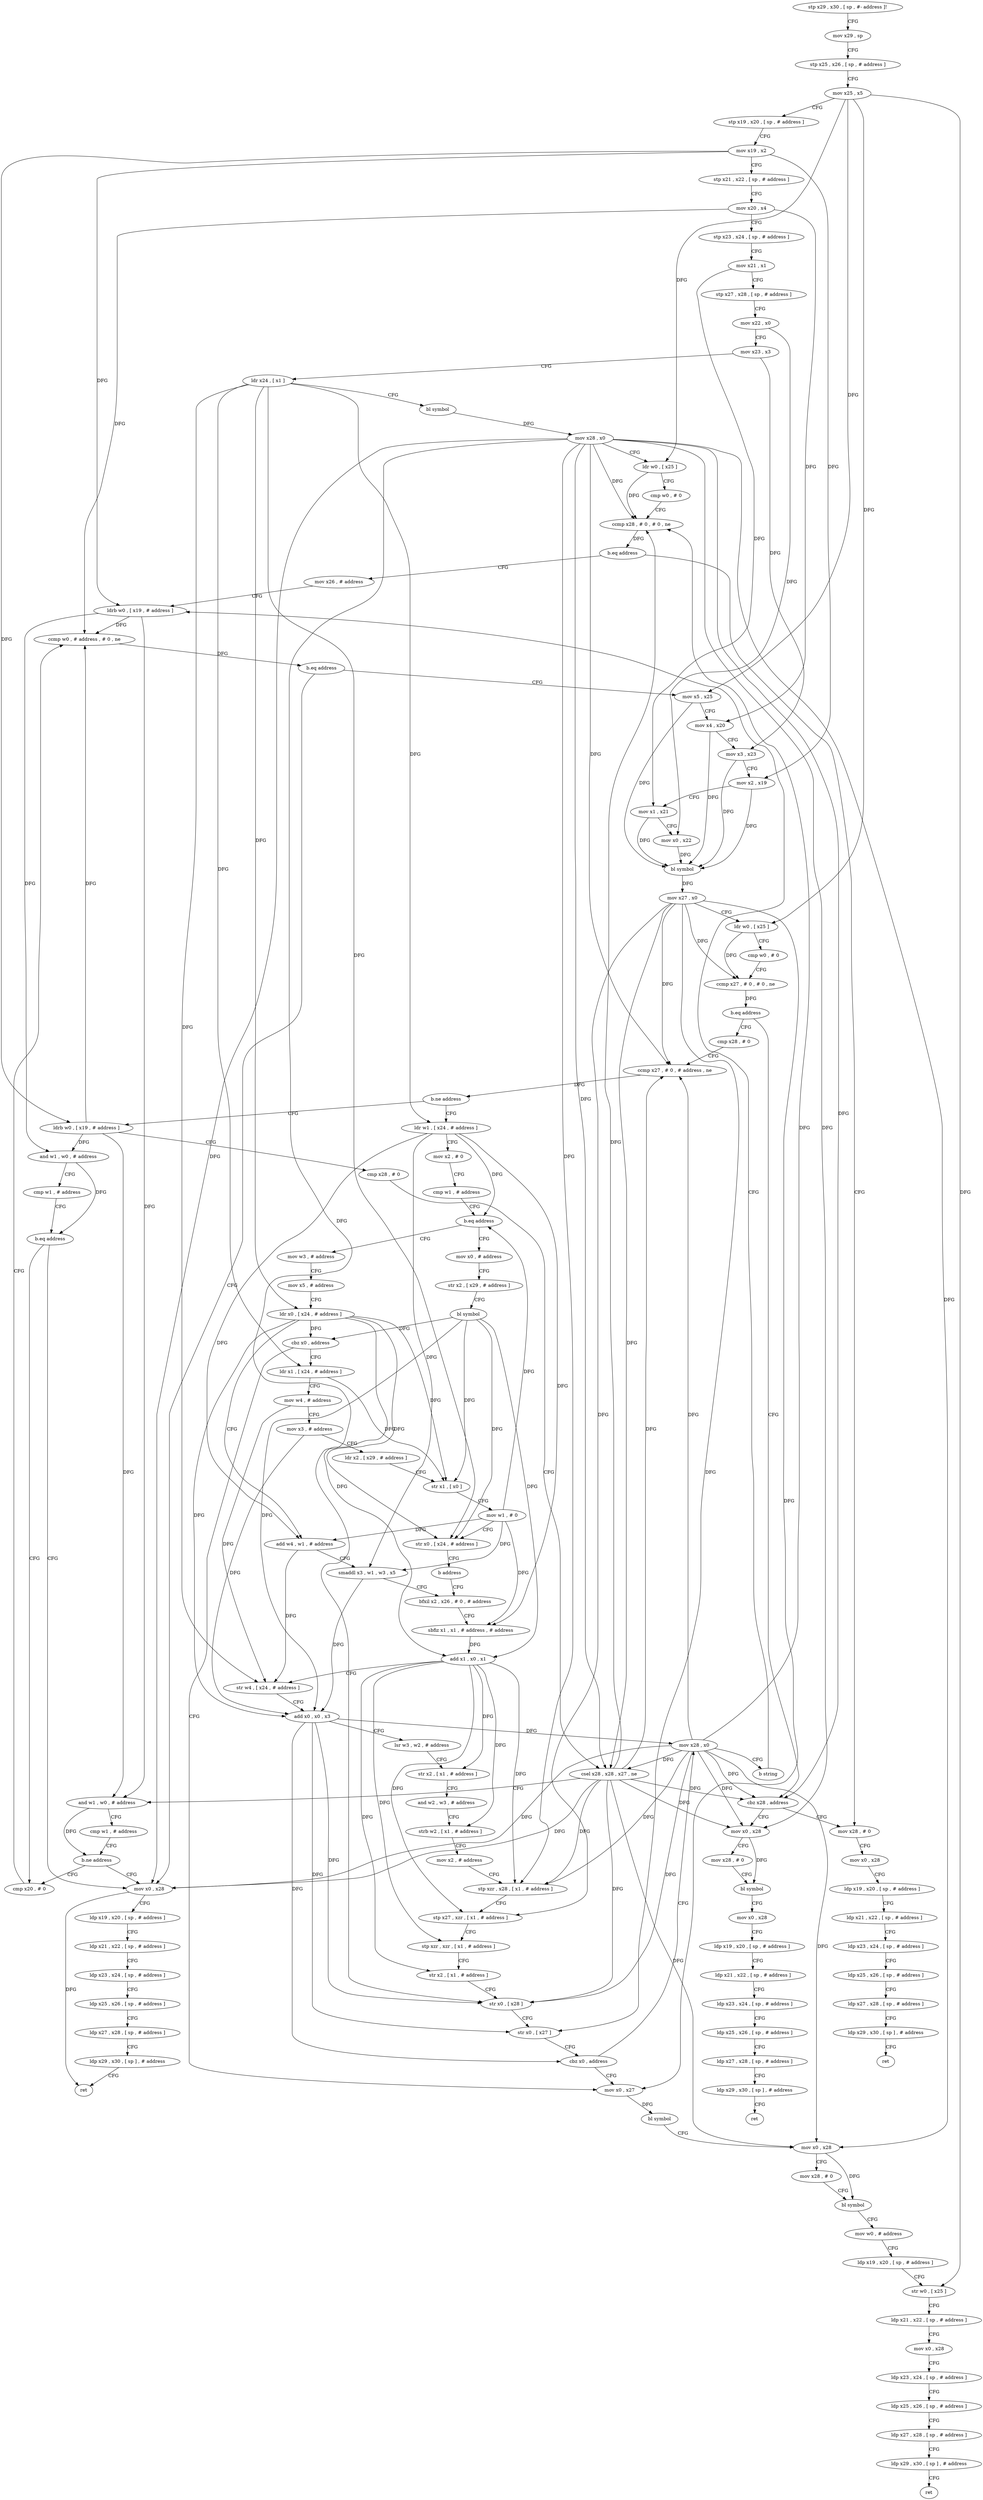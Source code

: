 digraph "func" {
"4413056" [label = "stp x29 , x30 , [ sp , #- address ]!" ]
"4413060" [label = "mov x29 , sp" ]
"4413064" [label = "stp x25 , x26 , [ sp , # address ]" ]
"4413068" [label = "mov x25 , x5" ]
"4413072" [label = "stp x19 , x20 , [ sp , # address ]" ]
"4413076" [label = "mov x19 , x2" ]
"4413080" [label = "stp x21 , x22 , [ sp , # address ]" ]
"4413084" [label = "mov x20 , x4" ]
"4413088" [label = "stp x23 , x24 , [ sp , # address ]" ]
"4413092" [label = "mov x21 , x1" ]
"4413096" [label = "stp x27 , x28 , [ sp , # address ]" ]
"4413100" [label = "mov x22 , x0" ]
"4413104" [label = "mov x23 , x3" ]
"4413108" [label = "ldr x24 , [ x1 ]" ]
"4413112" [label = "bl symbol" ]
"4413116" [label = "mov x28 , x0" ]
"4413120" [label = "ldr w0 , [ x25 ]" ]
"4413124" [label = "cmp w0 , # 0" ]
"4413128" [label = "ccmp x28 , # 0 , # 0 , ne" ]
"4413132" [label = "b.eq address" ]
"4413560" [label = "mov x28 , # 0" ]
"4413136" [label = "mov x26 , # address" ]
"4413564" [label = "mov x0 , x28" ]
"4413568" [label = "ldp x19 , x20 , [ sp , # address ]" ]
"4413572" [label = "ldp x21 , x22 , [ sp , # address ]" ]
"4413576" [label = "ldp x23 , x24 , [ sp , # address ]" ]
"4413580" [label = "ldp x25 , x26 , [ sp , # address ]" ]
"4413584" [label = "ldp x27 , x28 , [ sp , # address ]" ]
"4413588" [label = "ldp x29 , x30 , [ sp ] , # address" ]
"4413592" [label = "ret" ]
"4413140" [label = "ldrb w0 , [ x19 , # address ]" ]
"4413252" [label = "mov x0 , x28" ]
"4413256" [label = "ldp x19 , x20 , [ sp , # address ]" ]
"4413260" [label = "ldp x21 , x22 , [ sp , # address ]" ]
"4413264" [label = "ldp x23 , x24 , [ sp , # address ]" ]
"4413268" [label = "ldp x25 , x26 , [ sp , # address ]" ]
"4413272" [label = "ldp x27 , x28 , [ sp , # address ]" ]
"4413276" [label = "ldp x29 , x30 , [ sp ] , # address" ]
"4413280" [label = "ret" ]
"4413156" [label = "cmp x20 , # 0" ]
"4413160" [label = "ccmp w0 , # address , # 0 , ne" ]
"4413164" [label = "b.eq address" ]
"4413168" [label = "mov x5 , x25" ]
"4413172" [label = "mov x4 , x20" ]
"4413176" [label = "mov x3 , x23" ]
"4413180" [label = "mov x2 , x19" ]
"4413184" [label = "mov x1 , x21" ]
"4413188" [label = "mov x0 , x22" ]
"4413192" [label = "bl symbol" ]
"4413196" [label = "mov x27 , x0" ]
"4413200" [label = "ldr w0 , [ x25 ]" ]
"4413204" [label = "cmp w0 , # 0" ]
"4413208" [label = "ccmp x27 , # 0 , # 0 , ne" ]
"4413212" [label = "b.eq address" ]
"4413512" [label = "cbz x28 , address" ]
"4413216" [label = "cmp x28 , # 0" ]
"4413516" [label = "mov x0 , x28" ]
"4413220" [label = "ccmp x27 , # 0 , # address , ne" ]
"4413224" [label = "b.ne address" ]
"4413288" [label = "ldr w1 , [ x24 , # address ]" ]
"4413228" [label = "ldrb w0 , [ x19 , # address ]" ]
"4413520" [label = "mov x28 , # 0" ]
"4413524" [label = "bl symbol" ]
"4413528" [label = "mov x0 , x28" ]
"4413532" [label = "ldp x19 , x20 , [ sp , # address ]" ]
"4413536" [label = "ldp x21 , x22 , [ sp , # address ]" ]
"4413540" [label = "ldp x23 , x24 , [ sp , # address ]" ]
"4413544" [label = "ldp x25 , x26 , [ sp , # address ]" ]
"4413548" [label = "ldp x27 , x28 , [ sp , # address ]" ]
"4413552" [label = "ldp x29 , x30 , [ sp ] , # address" ]
"4413556" [label = "ret" ]
"4413292" [label = "mov x2 , # 0" ]
"4413296" [label = "cmp w1 , # address" ]
"4413300" [label = "b.eq address" ]
"4413400" [label = "mov x0 , # address" ]
"4413304" [label = "mov w3 , # address" ]
"4413232" [label = "cmp x28 , # 0" ]
"4413236" [label = "csel x28 , x28 , x27 , ne" ]
"4413240" [label = "and w1 , w0 , # address" ]
"4413244" [label = "cmp w1 , # address" ]
"4413248" [label = "b.ne address" ]
"4413404" [label = "str x2 , [ x29 , # address ]" ]
"4413408" [label = "bl symbol" ]
"4413412" [label = "cbz x0 , address" ]
"4413448" [label = "mov x0 , x27" ]
"4413416" [label = "ldr x1 , [ x24 , # address ]" ]
"4413308" [label = "mov x5 , # address" ]
"4413312" [label = "ldr x0 , [ x24 , # address ]" ]
"4413316" [label = "add w4 , w1 , # address" ]
"4413320" [label = "smaddl x3 , w1 , w3 , x5" ]
"4413324" [label = "bfxil x2 , x26 , # 0 , # address" ]
"4413452" [label = "bl symbol" ]
"4413456" [label = "mov x0 , x28" ]
"4413460" [label = "mov x28 , # 0" ]
"4413464" [label = "bl symbol" ]
"4413468" [label = "mov w0 , # address" ]
"4413472" [label = "ldp x19 , x20 , [ sp , # address ]" ]
"4413476" [label = "str w0 , [ x25 ]" ]
"4413480" [label = "ldp x21 , x22 , [ sp , # address ]" ]
"4413484" [label = "mov x0 , x28" ]
"4413488" [label = "ldp x23 , x24 , [ sp , # address ]" ]
"4413492" [label = "ldp x25 , x26 , [ sp , # address ]" ]
"4413496" [label = "ldp x27 , x28 , [ sp , # address ]" ]
"4413500" [label = "ldp x29 , x30 , [ sp ] , # address" ]
"4413504" [label = "ret" ]
"4413420" [label = "mov w4 , # address" ]
"4413424" [label = "mov x3 , # address" ]
"4413428" [label = "ldr x2 , [ x29 , # address ]" ]
"4413432" [label = "str x1 , [ x0 ]" ]
"4413436" [label = "mov w1 , # 0" ]
"4413440" [label = "str x0 , [ x24 , # address ]" ]
"4413444" [label = "b address" ]
"4413392" [label = "mov x28 , x0" ]
"4413396" [label = "b string" ]
"4413328" [label = "sbfiz x1 , x1 , # address , # address" ]
"4413332" [label = "add x1 , x0 , x1" ]
"4413336" [label = "str w4 , [ x24 , # address ]" ]
"4413340" [label = "add x0 , x0 , x3" ]
"4413344" [label = "lsr w3 , w2 , # address" ]
"4413348" [label = "str x2 , [ x1 , # address ]" ]
"4413352" [label = "and w2 , w3 , # address" ]
"4413356" [label = "strb w2 , [ x1 , # address ]" ]
"4413360" [label = "mov x2 , # address" ]
"4413364" [label = "stp xzr , x28 , [ x1 , # address ]" ]
"4413368" [label = "stp x27 , xzr , [ x1 , # address ]" ]
"4413372" [label = "stp xzr , xzr , [ x1 , # address ]" ]
"4413376" [label = "str x2 , [ x1 , # address ]" ]
"4413380" [label = "str x0 , [ x28 ]" ]
"4413384" [label = "str x0 , [ x27 ]" ]
"4413388" [label = "cbz x0 , address" ]
"4413144" [label = "and w1 , w0 , # address" ]
"4413148" [label = "cmp w1 , # address" ]
"4413152" [label = "b.eq address" ]
"4413056" -> "4413060" [ label = "CFG" ]
"4413060" -> "4413064" [ label = "CFG" ]
"4413064" -> "4413068" [ label = "CFG" ]
"4413068" -> "4413072" [ label = "CFG" ]
"4413068" -> "4413120" [ label = "DFG" ]
"4413068" -> "4413168" [ label = "DFG" ]
"4413068" -> "4413200" [ label = "DFG" ]
"4413068" -> "4413476" [ label = "DFG" ]
"4413072" -> "4413076" [ label = "CFG" ]
"4413076" -> "4413080" [ label = "CFG" ]
"4413076" -> "4413140" [ label = "DFG" ]
"4413076" -> "4413180" [ label = "DFG" ]
"4413076" -> "4413228" [ label = "DFG" ]
"4413080" -> "4413084" [ label = "CFG" ]
"4413084" -> "4413088" [ label = "CFG" ]
"4413084" -> "4413160" [ label = "DFG" ]
"4413084" -> "4413172" [ label = "DFG" ]
"4413088" -> "4413092" [ label = "CFG" ]
"4413092" -> "4413096" [ label = "CFG" ]
"4413092" -> "4413184" [ label = "DFG" ]
"4413096" -> "4413100" [ label = "CFG" ]
"4413100" -> "4413104" [ label = "CFG" ]
"4413100" -> "4413188" [ label = "DFG" ]
"4413104" -> "4413108" [ label = "CFG" ]
"4413104" -> "4413176" [ label = "DFG" ]
"4413108" -> "4413112" [ label = "CFG" ]
"4413108" -> "4413288" [ label = "DFG" ]
"4413108" -> "4413312" [ label = "DFG" ]
"4413108" -> "4413416" [ label = "DFG" ]
"4413108" -> "4413440" [ label = "DFG" ]
"4413108" -> "4413336" [ label = "DFG" ]
"4413112" -> "4413116" [ label = "DFG" ]
"4413116" -> "4413120" [ label = "CFG" ]
"4413116" -> "4413128" [ label = "DFG" ]
"4413116" -> "4413252" [ label = "DFG" ]
"4413116" -> "4413512" [ label = "DFG" ]
"4413116" -> "4413220" [ label = "DFG" ]
"4413116" -> "4413516" [ label = "DFG" ]
"4413116" -> "4413236" [ label = "DFG" ]
"4413116" -> "4413456" [ label = "DFG" ]
"4413116" -> "4413364" [ label = "DFG" ]
"4413116" -> "4413380" [ label = "DFG" ]
"4413120" -> "4413124" [ label = "CFG" ]
"4413120" -> "4413128" [ label = "DFG" ]
"4413124" -> "4413128" [ label = "CFG" ]
"4413128" -> "4413132" [ label = "DFG" ]
"4413132" -> "4413560" [ label = "CFG" ]
"4413132" -> "4413136" [ label = "CFG" ]
"4413560" -> "4413564" [ label = "CFG" ]
"4413136" -> "4413140" [ label = "CFG" ]
"4413564" -> "4413568" [ label = "CFG" ]
"4413568" -> "4413572" [ label = "CFG" ]
"4413572" -> "4413576" [ label = "CFG" ]
"4413576" -> "4413580" [ label = "CFG" ]
"4413580" -> "4413584" [ label = "CFG" ]
"4413584" -> "4413588" [ label = "CFG" ]
"4413588" -> "4413592" [ label = "CFG" ]
"4413140" -> "4413144" [ label = "DFG" ]
"4413140" -> "4413160" [ label = "DFG" ]
"4413140" -> "4413240" [ label = "DFG" ]
"4413252" -> "4413256" [ label = "CFG" ]
"4413252" -> "4413280" [ label = "DFG" ]
"4413256" -> "4413260" [ label = "CFG" ]
"4413260" -> "4413264" [ label = "CFG" ]
"4413264" -> "4413268" [ label = "CFG" ]
"4413268" -> "4413272" [ label = "CFG" ]
"4413272" -> "4413276" [ label = "CFG" ]
"4413276" -> "4413280" [ label = "CFG" ]
"4413156" -> "4413160" [ label = "CFG" ]
"4413160" -> "4413164" [ label = "DFG" ]
"4413164" -> "4413252" [ label = "CFG" ]
"4413164" -> "4413168" [ label = "CFG" ]
"4413168" -> "4413172" [ label = "CFG" ]
"4413168" -> "4413192" [ label = "DFG" ]
"4413172" -> "4413176" [ label = "CFG" ]
"4413172" -> "4413192" [ label = "DFG" ]
"4413176" -> "4413180" [ label = "CFG" ]
"4413176" -> "4413192" [ label = "DFG" ]
"4413180" -> "4413184" [ label = "CFG" ]
"4413180" -> "4413192" [ label = "DFG" ]
"4413184" -> "4413188" [ label = "CFG" ]
"4413184" -> "4413192" [ label = "DFG" ]
"4413188" -> "4413192" [ label = "DFG" ]
"4413192" -> "4413196" [ label = "DFG" ]
"4413196" -> "4413200" [ label = "CFG" ]
"4413196" -> "4413208" [ label = "DFG" ]
"4413196" -> "4413220" [ label = "DFG" ]
"4413196" -> "4413236" [ label = "DFG" ]
"4413196" -> "4413448" [ label = "DFG" ]
"4413196" -> "4413368" [ label = "DFG" ]
"4413196" -> "4413384" [ label = "DFG" ]
"4413200" -> "4413204" [ label = "CFG" ]
"4413200" -> "4413208" [ label = "DFG" ]
"4413204" -> "4413208" [ label = "CFG" ]
"4413208" -> "4413212" [ label = "DFG" ]
"4413212" -> "4413512" [ label = "CFG" ]
"4413212" -> "4413216" [ label = "CFG" ]
"4413512" -> "4413560" [ label = "CFG" ]
"4413512" -> "4413516" [ label = "CFG" ]
"4413216" -> "4413220" [ label = "CFG" ]
"4413516" -> "4413520" [ label = "CFG" ]
"4413516" -> "4413524" [ label = "DFG" ]
"4413220" -> "4413224" [ label = "DFG" ]
"4413224" -> "4413288" [ label = "CFG" ]
"4413224" -> "4413228" [ label = "CFG" ]
"4413288" -> "4413292" [ label = "CFG" ]
"4413288" -> "4413300" [ label = "DFG" ]
"4413288" -> "4413316" [ label = "DFG" ]
"4413288" -> "4413320" [ label = "DFG" ]
"4413288" -> "4413328" [ label = "DFG" ]
"4413228" -> "4413232" [ label = "CFG" ]
"4413228" -> "4413144" [ label = "DFG" ]
"4413228" -> "4413160" [ label = "DFG" ]
"4413228" -> "4413240" [ label = "DFG" ]
"4413520" -> "4413524" [ label = "CFG" ]
"4413524" -> "4413528" [ label = "CFG" ]
"4413528" -> "4413532" [ label = "CFG" ]
"4413532" -> "4413536" [ label = "CFG" ]
"4413536" -> "4413540" [ label = "CFG" ]
"4413540" -> "4413544" [ label = "CFG" ]
"4413544" -> "4413548" [ label = "CFG" ]
"4413548" -> "4413552" [ label = "CFG" ]
"4413552" -> "4413556" [ label = "CFG" ]
"4413292" -> "4413296" [ label = "CFG" ]
"4413296" -> "4413300" [ label = "CFG" ]
"4413300" -> "4413400" [ label = "CFG" ]
"4413300" -> "4413304" [ label = "CFG" ]
"4413400" -> "4413404" [ label = "CFG" ]
"4413304" -> "4413308" [ label = "CFG" ]
"4413232" -> "4413236" [ label = "CFG" ]
"4413236" -> "4413240" [ label = "CFG" ]
"4413236" -> "4413128" [ label = "DFG" ]
"4413236" -> "4413252" [ label = "DFG" ]
"4413236" -> "4413512" [ label = "DFG" ]
"4413236" -> "4413220" [ label = "DFG" ]
"4413236" -> "4413516" [ label = "DFG" ]
"4413236" -> "4413456" [ label = "DFG" ]
"4413236" -> "4413364" [ label = "DFG" ]
"4413236" -> "4413380" [ label = "DFG" ]
"4413240" -> "4413244" [ label = "CFG" ]
"4413240" -> "4413248" [ label = "DFG" ]
"4413244" -> "4413248" [ label = "CFG" ]
"4413248" -> "4413156" [ label = "CFG" ]
"4413248" -> "4413252" [ label = "CFG" ]
"4413404" -> "4413408" [ label = "CFG" ]
"4413408" -> "4413412" [ label = "DFG" ]
"4413408" -> "4413432" [ label = "DFG" ]
"4413408" -> "4413440" [ label = "DFG" ]
"4413408" -> "4413332" [ label = "DFG" ]
"4413408" -> "4413340" [ label = "DFG" ]
"4413412" -> "4413448" [ label = "CFG" ]
"4413412" -> "4413416" [ label = "CFG" ]
"4413448" -> "4413452" [ label = "DFG" ]
"4413416" -> "4413420" [ label = "CFG" ]
"4413416" -> "4413432" [ label = "DFG" ]
"4413308" -> "4413312" [ label = "CFG" ]
"4413312" -> "4413316" [ label = "CFG" ]
"4413312" -> "4413412" [ label = "DFG" ]
"4413312" -> "4413432" [ label = "DFG" ]
"4413312" -> "4413440" [ label = "DFG" ]
"4413312" -> "4413332" [ label = "DFG" ]
"4413312" -> "4413340" [ label = "DFG" ]
"4413316" -> "4413320" [ label = "CFG" ]
"4413316" -> "4413336" [ label = "DFG" ]
"4413320" -> "4413324" [ label = "CFG" ]
"4413320" -> "4413340" [ label = "DFG" ]
"4413324" -> "4413328" [ label = "CFG" ]
"4413452" -> "4413456" [ label = "CFG" ]
"4413456" -> "4413460" [ label = "CFG" ]
"4413456" -> "4413464" [ label = "DFG" ]
"4413460" -> "4413464" [ label = "CFG" ]
"4413464" -> "4413468" [ label = "CFG" ]
"4413468" -> "4413472" [ label = "CFG" ]
"4413472" -> "4413476" [ label = "CFG" ]
"4413476" -> "4413480" [ label = "CFG" ]
"4413480" -> "4413484" [ label = "CFG" ]
"4413484" -> "4413488" [ label = "CFG" ]
"4413488" -> "4413492" [ label = "CFG" ]
"4413492" -> "4413496" [ label = "CFG" ]
"4413496" -> "4413500" [ label = "CFG" ]
"4413500" -> "4413504" [ label = "CFG" ]
"4413420" -> "4413424" [ label = "CFG" ]
"4413420" -> "4413336" [ label = "DFG" ]
"4413424" -> "4413428" [ label = "CFG" ]
"4413424" -> "4413340" [ label = "DFG" ]
"4413428" -> "4413432" [ label = "CFG" ]
"4413432" -> "4413436" [ label = "CFG" ]
"4413436" -> "4413440" [ label = "CFG" ]
"4413436" -> "4413300" [ label = "DFG" ]
"4413436" -> "4413316" [ label = "DFG" ]
"4413436" -> "4413320" [ label = "DFG" ]
"4413436" -> "4413328" [ label = "DFG" ]
"4413440" -> "4413444" [ label = "CFG" ]
"4413444" -> "4413324" [ label = "CFG" ]
"4413392" -> "4413396" [ label = "CFG" ]
"4413392" -> "4413128" [ label = "DFG" ]
"4413392" -> "4413252" [ label = "DFG" ]
"4413392" -> "4413512" [ label = "DFG" ]
"4413392" -> "4413220" [ label = "DFG" ]
"4413392" -> "4413516" [ label = "DFG" ]
"4413392" -> "4413236" [ label = "DFG" ]
"4413392" -> "4413456" [ label = "DFG" ]
"4413392" -> "4413364" [ label = "DFG" ]
"4413392" -> "4413380" [ label = "DFG" ]
"4413396" -> "4413140" [ label = "CFG" ]
"4413328" -> "4413332" [ label = "DFG" ]
"4413332" -> "4413336" [ label = "CFG" ]
"4413332" -> "4413348" [ label = "DFG" ]
"4413332" -> "4413356" [ label = "DFG" ]
"4413332" -> "4413364" [ label = "DFG" ]
"4413332" -> "4413368" [ label = "DFG" ]
"4413332" -> "4413372" [ label = "DFG" ]
"4413332" -> "4413376" [ label = "DFG" ]
"4413336" -> "4413340" [ label = "CFG" ]
"4413340" -> "4413344" [ label = "CFG" ]
"4413340" -> "4413380" [ label = "DFG" ]
"4413340" -> "4413384" [ label = "DFG" ]
"4413340" -> "4413388" [ label = "DFG" ]
"4413340" -> "4413392" [ label = "DFG" ]
"4413344" -> "4413348" [ label = "CFG" ]
"4413348" -> "4413352" [ label = "CFG" ]
"4413352" -> "4413356" [ label = "CFG" ]
"4413356" -> "4413360" [ label = "CFG" ]
"4413360" -> "4413364" [ label = "CFG" ]
"4413364" -> "4413368" [ label = "CFG" ]
"4413368" -> "4413372" [ label = "CFG" ]
"4413372" -> "4413376" [ label = "CFG" ]
"4413376" -> "4413380" [ label = "CFG" ]
"4413380" -> "4413384" [ label = "CFG" ]
"4413384" -> "4413388" [ label = "CFG" ]
"4413388" -> "4413448" [ label = "CFG" ]
"4413388" -> "4413392" [ label = "CFG" ]
"4413144" -> "4413148" [ label = "CFG" ]
"4413144" -> "4413152" [ label = "DFG" ]
"4413148" -> "4413152" [ label = "CFG" ]
"4413152" -> "4413252" [ label = "CFG" ]
"4413152" -> "4413156" [ label = "CFG" ]
}
